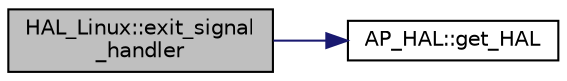 digraph "HAL_Linux::exit_signal_handler"
{
 // INTERACTIVE_SVG=YES
  edge [fontname="Helvetica",fontsize="10",labelfontname="Helvetica",labelfontsize="10"];
  node [fontname="Helvetica",fontsize="10",shape=record];
  rankdir="LR";
  Node1 [label="HAL_Linux::exit_signal\l_handler",height=0.2,width=0.4,color="black", fillcolor="grey75", style="filled", fontcolor="black"];
  Node1 -> Node2 [color="midnightblue",fontsize="10",style="solid",fontname="Helvetica"];
  Node2 [label="AP_HAL::get_HAL",height=0.2,width=0.4,color="black", fillcolor="white", style="filled",URL="$namespaceAP__HAL.html#a478ddf5b4f7ab239ea980838c36e1bb1"];
}
